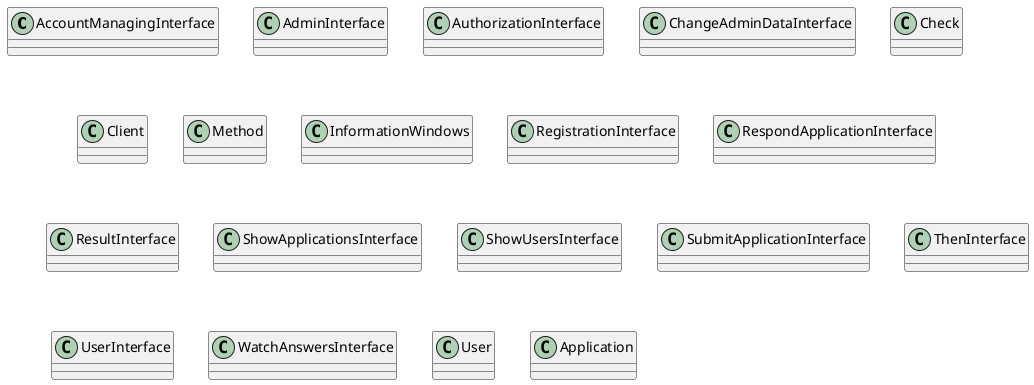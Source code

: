 @startuml
class AccountManagingInterface
class AdminInterface
class AuthorizationInterface
class ChangeAdminDataInterface
class Check
class Client
class Method
class InformationWindows
class RegistrationInterface
class RespondApplicationInterface
class ResultInterface
class ShowApplicationsInterface
class ShowUsersInterface
class SubmitApplicationInterface
class ThenInterface
class UserInterface
class WatchAnswersInterface
class User
class Application

@enduml